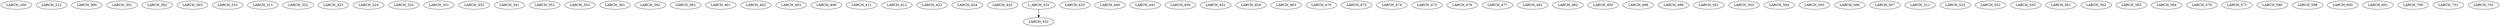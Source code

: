 digraph G {
    LARCH_200;
    LARCH_212;
    LARCH_300;
    LARCH_301;
    LARCH_302;
    LARCH_303;
    LARCH_310;
    LARCH_311;
    LARCH_322;
    LARCH_323;
    LARCH_324;
    LARCH_325;
    LARCH_331;
    LARCH_332;
    LARCH_341;
    LARCH_352;
    LARCH_353;
    LARCH_361;
    LARCH_362;
    LARCH_363;
    LARCH_401;
    LARCH_402;
    LARCH_403;
    LARCH_406;
    LARCH_411;
    LARCH_412;
    LARCH_423;
    LARCH_424;
    LARCH_425;
    edge [color=black];
    L_ARCH_331 -> LARCH_432;
    LARCH_433;
    LARCH_440;
    LARCH_441;
    LARCH_450;
    LARCH_451;
    LARCH_454;
    LARCH_463;
    LARCH_470;
    LARCH_473;
    LARCH_474;
    LARCH_475;
    LARCH_476;
    LARCH_477;
    LARCH_481;
    LARCH_482;
    LARCH_495;
    LARCH_498;
    LARCH_499;
    LARCH_501;
    LARCH_503;
    LARCH_504;
    LARCH_505;
    LARCH_506;
    LARCH_507;
    LARCH_511;
    LARCH_523;
    LARCH_552;
    LARCH_553;
    LARCH_561;
    LARCH_562;
    LARCH_563;
    LARCH_564;
    LARCH_570;
    LARCH_571;
    LARCH_590;
    LARCH_598;
    LARCH_600;
    LARCH_601;
    LARCH_700;
    LARCH_701;
    LARCH_702;
}
